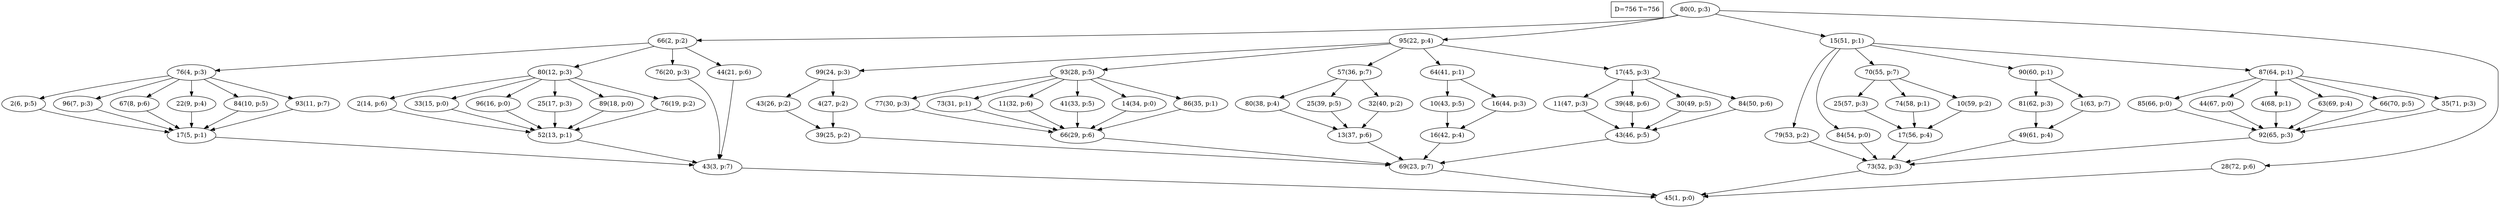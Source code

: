 digraph Task {
i [shape=box, label="D=756 T=756"]; 
0 [label="80(0, p:3)"];
1 [label="45(1, p:0)"];
2 [label="66(2, p:2)"];
3 [label="43(3, p:7)"];
4 [label="76(4, p:3)"];
5 [label="17(5, p:1)"];
6 [label="2(6, p:5)"];
7 [label="96(7, p:3)"];
8 [label="67(8, p:6)"];
9 [label="22(9, p:4)"];
10 [label="84(10, p:5)"];
11 [label="93(11, p:7)"];
12 [label="80(12, p:3)"];
13 [label="52(13, p:1)"];
14 [label="2(14, p:6)"];
15 [label="33(15, p:0)"];
16 [label="96(16, p:0)"];
17 [label="25(17, p:3)"];
18 [label="89(18, p:0)"];
19 [label="76(19, p:2)"];
20 [label="76(20, p:3)"];
21 [label="44(21, p:6)"];
22 [label="95(22, p:4)"];
23 [label="69(23, p:7)"];
24 [label="99(24, p:3)"];
25 [label="39(25, p:2)"];
26 [label="43(26, p:2)"];
27 [label="4(27, p:2)"];
28 [label="93(28, p:5)"];
29 [label="66(29, p:6)"];
30 [label="77(30, p:3)"];
31 [label="73(31, p:1)"];
32 [label="11(32, p:6)"];
33 [label="41(33, p:5)"];
34 [label="14(34, p:0)"];
35 [label="86(35, p:1)"];
36 [label="57(36, p:7)"];
37 [label="13(37, p:6)"];
38 [label="80(38, p:4)"];
39 [label="25(39, p:5)"];
40 [label="32(40, p:2)"];
41 [label="64(41, p:1)"];
42 [label="16(42, p:4)"];
43 [label="10(43, p:5)"];
44 [label="16(44, p:3)"];
45 [label="17(45, p:3)"];
46 [label="43(46, p:5)"];
47 [label="11(47, p:3)"];
48 [label="39(48, p:6)"];
49 [label="30(49, p:5)"];
50 [label="84(50, p:6)"];
51 [label="15(51, p:1)"];
52 [label="73(52, p:3)"];
53 [label="79(53, p:2)"];
54 [label="84(54, p:0)"];
55 [label="70(55, p:7)"];
56 [label="17(56, p:4)"];
57 [label="25(57, p:3)"];
58 [label="74(58, p:1)"];
59 [label="10(59, p:2)"];
60 [label="90(60, p:1)"];
61 [label="49(61, p:4)"];
62 [label="81(62, p:3)"];
63 [label="1(63, p:7)"];
64 [label="87(64, p:1)"];
65 [label="92(65, p:3)"];
66 [label="85(66, p:0)"];
67 [label="44(67, p:0)"];
68 [label="4(68, p:1)"];
69 [label="63(69, p:4)"];
70 [label="66(70, p:5)"];
71 [label="35(71, p:3)"];
72 [label="28(72, p:6)"];
0 -> 2;
0 -> 22;
0 -> 51;
0 -> 72;
2 -> 4;
2 -> 12;
2 -> 20;
2 -> 21;
3 -> 1;
4 -> 6;
4 -> 7;
4 -> 8;
4 -> 9;
4 -> 10;
4 -> 11;
5 -> 3;
6 -> 5;
7 -> 5;
8 -> 5;
9 -> 5;
10 -> 5;
11 -> 5;
12 -> 14;
12 -> 15;
12 -> 16;
12 -> 17;
12 -> 18;
12 -> 19;
13 -> 3;
14 -> 13;
15 -> 13;
16 -> 13;
17 -> 13;
18 -> 13;
19 -> 13;
20 -> 3;
21 -> 3;
22 -> 24;
22 -> 28;
22 -> 36;
22 -> 41;
22 -> 45;
23 -> 1;
24 -> 26;
24 -> 27;
25 -> 23;
26 -> 25;
27 -> 25;
28 -> 30;
28 -> 31;
28 -> 32;
28 -> 33;
28 -> 34;
28 -> 35;
29 -> 23;
30 -> 29;
31 -> 29;
32 -> 29;
33 -> 29;
34 -> 29;
35 -> 29;
36 -> 38;
36 -> 39;
36 -> 40;
37 -> 23;
38 -> 37;
39 -> 37;
40 -> 37;
41 -> 43;
41 -> 44;
42 -> 23;
43 -> 42;
44 -> 42;
45 -> 47;
45 -> 48;
45 -> 49;
45 -> 50;
46 -> 23;
47 -> 46;
48 -> 46;
49 -> 46;
50 -> 46;
51 -> 53;
51 -> 54;
51 -> 55;
51 -> 60;
51 -> 64;
52 -> 1;
53 -> 52;
54 -> 52;
55 -> 57;
55 -> 58;
55 -> 59;
56 -> 52;
57 -> 56;
58 -> 56;
59 -> 56;
60 -> 62;
60 -> 63;
61 -> 52;
62 -> 61;
63 -> 61;
64 -> 66;
64 -> 67;
64 -> 68;
64 -> 69;
64 -> 70;
64 -> 71;
65 -> 52;
66 -> 65;
67 -> 65;
68 -> 65;
69 -> 65;
70 -> 65;
71 -> 65;
72 -> 1;
}